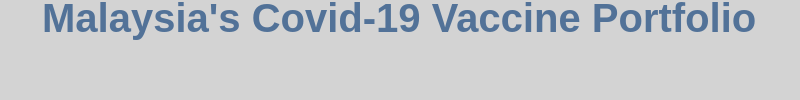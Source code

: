 {
    "$schema": "https://vega.github.io/schema/vega-lite/v5.json",
    "title": {
        "text": "Malaysia's Covid-19 Vaccine Portfolio",
        "color": "#527298",
        "fontSize": 20,
        "font": "Arial",
        "offset": 30,
        "align": "center"
    },
    "width": 400,
    "data": 
    {
        "name": "table",
        "values": [
            {"Vaccine": "Pfizer", "Population Covered": 0.5, "Doses Purchased": "32 million", "Population Coverage": "50%"},
            {"Vaccine": "AstraZeneca", "Population Covered": 0.1, "Doses Purchased": "6.4 million", "Population Coverage": "10%"},
            {"Vaccine": "Sinovac", "Population Covered": 0.1875, "Doses Purchased": "12 million", "Population Coverage": "18.75%"},
            {"Vaccine": "CanSino", "Population Covered": 0.109, "Doses Purchased": "3.5 million", "Population Coverage": "10.9%"},
            {"Vaccine": "Sputnik V", "Population Covered": 0.1, "Doses Purchased": "6.4 million", "Population Coverage": "10%"},
            {"Vaccine": "CoVax", "Population Covered": 0.1, "Doses Purchased": "6.4 million", "Population Coverage": "10%"}
        ]
    },
    "transform": [
        {"calculate": "'https://www.google.com/search?q=' + datum.Vaccine + ' vaccine'", "as": "url"}
    ],
    "mark": {
        "type": "arc", 
        "innerRadius": 80,
        "tooltip": {"content": "data"},
        "outerRadius": 120,
        "x": 200
    },
    "encoding": {
        "color": {"field": "Vaccine", "type": "nominal"},
        "theta": {"field": "Population Covered", "type": "quantitative"},
        "tooltip": [
            {"field": "Vaccine", "type": "nominal"},
            {"field": "Population Coverage", "type": "nominal"},
            {"field": "Doses Purchased", "type": "nominal"}
        ],
        "href": {"field": "url", "type": "nominal"},
        "text": {"field": "Vaccine", "type": "nominal"}
    },
    "config": {
        "background": "lightgrey",
        "view": {
            "stroke": "transparent"
        },
        "legend": {
            "legendX": 250,
            "legendY": 100,
            "labelFontSize": 15,
            "titleFontSize": 15
        },
        "arc": {
            "cornerRadius": 0,
            "padAngle": 0.02
        }

    }
  }